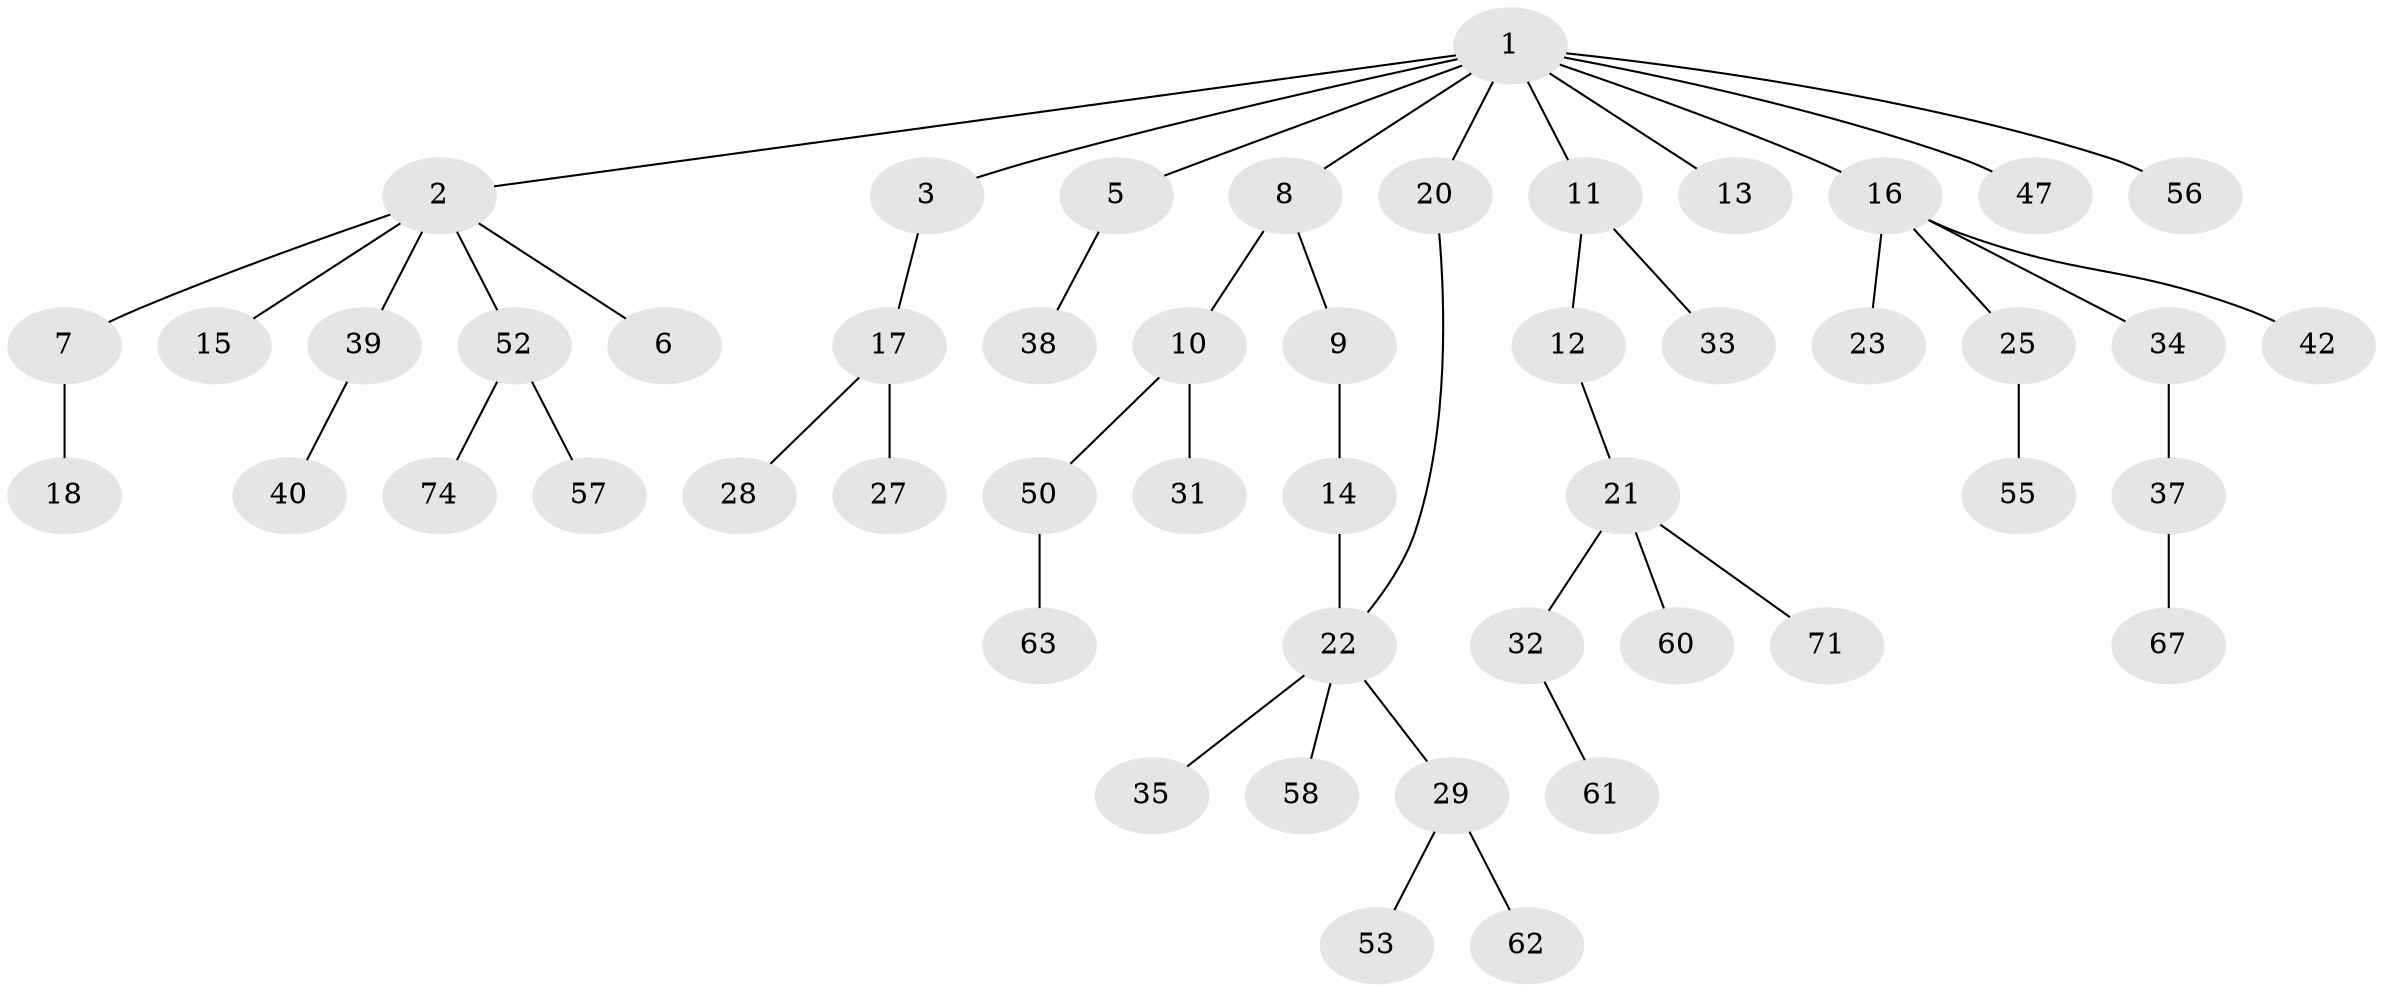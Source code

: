 // original degree distribution, {9: 0.01282051282051282, 3: 0.16666666666666666, 5: 0.02564102564102564, 2: 0.32051282051282054, 1: 0.4358974358974359, 4: 0.02564102564102564, 6: 0.01282051282051282}
// Generated by graph-tools (version 1.1) at 2025/41/03/06/25 10:41:26]
// undirected, 50 vertices, 50 edges
graph export_dot {
graph [start="1"]
  node [color=gray90,style=filled];
  1 [super="+36"];
  2 [super="+4"];
  3 [super="+30"];
  5;
  6;
  7;
  8;
  9 [super="+43"];
  10 [super="+46"];
  11;
  12 [super="+70"];
  13;
  14;
  15 [super="+73"];
  16 [super="+19"];
  17 [super="+26"];
  18 [super="+66"];
  20;
  21 [super="+44"];
  22 [super="+24"];
  23 [super="+48"];
  25 [super="+41"];
  27 [super="+51"];
  28;
  29 [super="+45"];
  31;
  32;
  33 [super="+59"];
  34;
  35;
  37 [super="+49"];
  38 [super="+76"];
  39 [super="+65"];
  40;
  42;
  47;
  50 [super="+78"];
  52 [super="+54"];
  53 [super="+68"];
  55 [super="+69"];
  56 [super="+75"];
  57;
  58 [super="+77"];
  60 [super="+72"];
  61 [super="+64"];
  62;
  63;
  67;
  71;
  74;
  1 -- 2;
  1 -- 3;
  1 -- 5;
  1 -- 8;
  1 -- 11;
  1 -- 13;
  1 -- 16;
  1 -- 20;
  1 -- 56;
  1 -- 47;
  2 -- 15;
  2 -- 52;
  2 -- 7;
  2 -- 6;
  2 -- 39;
  3 -- 17;
  5 -- 38;
  7 -- 18;
  8 -- 9;
  8 -- 10;
  9 -- 14;
  10 -- 31;
  10 -- 50;
  11 -- 12;
  11 -- 33;
  12 -- 21;
  14 -- 22;
  16 -- 23;
  16 -- 25;
  16 -- 42;
  16 -- 34;
  17 -- 27;
  17 -- 28;
  20 -- 22;
  21 -- 32;
  21 -- 71;
  21 -- 60;
  22 -- 29;
  22 -- 35;
  22 -- 58;
  25 -- 55;
  29 -- 53;
  29 -- 62;
  32 -- 61;
  34 -- 37;
  37 -- 67;
  39 -- 40;
  50 -- 63;
  52 -- 57;
  52 -- 74;
}
